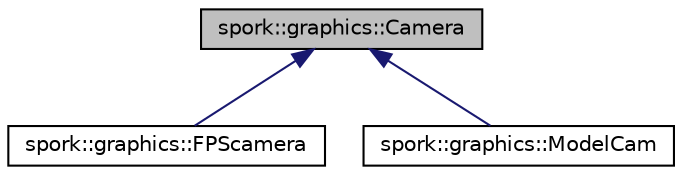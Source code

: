 digraph "spork::graphics::Camera"
{
  edge [fontname="Helvetica",fontsize="10",labelfontname="Helvetica",labelfontsize="10"];
  node [fontname="Helvetica",fontsize="10",shape=record];
  Node0 [label="spork::graphics::Camera",height=0.2,width=0.4,color="black", fillcolor="grey75", style="filled", fontcolor="black"];
  Node0 -> Node1 [dir="back",color="midnightblue",fontsize="10",style="solid"];
  Node1 [label="spork::graphics::FPScamera",height=0.2,width=0.4,color="black", fillcolor="white", style="filled",URL="$classspork_1_1graphics_1_1_f_p_scamera.html",tooltip="FPS Camera Class. "];
  Node0 -> Node2 [dir="back",color="midnightblue",fontsize="10",style="solid"];
  Node2 [label="spork::graphics::ModelCam",height=0.2,width=0.4,color="black", fillcolor="white", style="filled",URL="$classspork_1_1graphics_1_1_model_cam.html",tooltip="Model Camera Class. "];
}
